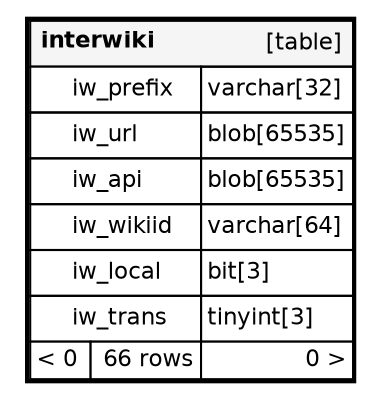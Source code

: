 // dot 2.40 on Linux 5.0.3-200.fc29.x86_64
// SchemaSpy rev Unknown
digraph "interwiki" {
  graph [
    rankdir="RL"
    bgcolor="#ffffff"
    nodesep="0.18"
    ranksep="0.46"
    fontname="Helvetica"
    fontsize="11"
    ration="compress"
  ];
  node [
    fontname="Helvetica"
    fontsize="11"
    shape="plaintext"
  ];
  edge [
    arrowsize="0.8"
  ];
  "interwiki" [
   label=<
    <TABLE BORDER="2" CELLBORDER="1" CELLSPACING="0" BGCOLOR="#ffffff">
      <TR><TD COLSPAN="4"  BGCOLOR="#f5f5f5"><TABLE BORDER="0" CELLSPACING="0"><TR><TD ALIGN="LEFT"><B>interwiki</B></TD><TD ALIGN="RIGHT">[table]</TD></TR></TABLE></TD></TR>
      <TR><TD PORT="iw_prefix" COLSPAN="2" BGCOLOR="#ffffff" ALIGN="LEFT"><TABLE BORDER="0" CELLSPACING="0" ALIGN="LEFT"><TR ALIGN="LEFT"><TD ALIGN="LEFT" FIXEDSIZE="TRUE" WIDTH="15" HEIGHT="16"></TD><TD ALIGN="LEFT" FIXEDSIZE="TRUE" WIDTH="61" HEIGHT="16">iw_prefix</TD></TR></TABLE></TD><TD PORT="iw_prefix.type" ALIGN="LEFT">varchar[32]</TD></TR>
      <TR><TD PORT="iw_url" COLSPAN="2" ALIGN="LEFT"><TABLE BORDER="0" CELLSPACING="0" ALIGN="LEFT"><TR ALIGN="LEFT"><TD ALIGN="LEFT" FIXEDSIZE="TRUE" WIDTH="15" HEIGHT="16"></TD><TD ALIGN="LEFT" FIXEDSIZE="TRUE" WIDTH="61" HEIGHT="16">iw_url</TD></TR></TABLE></TD><TD PORT="iw_url.type" ALIGN="LEFT">blob[65535]</TD></TR>
      <TR><TD PORT="iw_api" COLSPAN="2" ALIGN="LEFT"><TABLE BORDER="0" CELLSPACING="0" ALIGN="LEFT"><TR ALIGN="LEFT"><TD ALIGN="LEFT" FIXEDSIZE="TRUE" WIDTH="15" HEIGHT="16"></TD><TD ALIGN="LEFT" FIXEDSIZE="TRUE" WIDTH="61" HEIGHT="16">iw_api</TD></TR></TABLE></TD><TD PORT="iw_api.type" ALIGN="LEFT">blob[65535]</TD></TR>
      <TR><TD PORT="iw_wikiid" COLSPAN="2" ALIGN="LEFT"><TABLE BORDER="0" CELLSPACING="0" ALIGN="LEFT"><TR ALIGN="LEFT"><TD ALIGN="LEFT" FIXEDSIZE="TRUE" WIDTH="15" HEIGHT="16"></TD><TD ALIGN="LEFT" FIXEDSIZE="TRUE" WIDTH="61" HEIGHT="16">iw_wikiid</TD></TR></TABLE></TD><TD PORT="iw_wikiid.type" ALIGN="LEFT">varchar[64]</TD></TR>
      <TR><TD PORT="iw_local" COLSPAN="2" ALIGN="LEFT"><TABLE BORDER="0" CELLSPACING="0" ALIGN="LEFT"><TR ALIGN="LEFT"><TD ALIGN="LEFT" FIXEDSIZE="TRUE" WIDTH="15" HEIGHT="16"></TD><TD ALIGN="LEFT" FIXEDSIZE="TRUE" WIDTH="61" HEIGHT="16">iw_local</TD></TR></TABLE></TD><TD PORT="iw_local.type" ALIGN="LEFT">bit[3]</TD></TR>
      <TR><TD PORT="iw_trans" COLSPAN="2" ALIGN="LEFT"><TABLE BORDER="0" CELLSPACING="0" ALIGN="LEFT"><TR ALIGN="LEFT"><TD ALIGN="LEFT" FIXEDSIZE="TRUE" WIDTH="15" HEIGHT="16"></TD><TD ALIGN="LEFT" FIXEDSIZE="TRUE" WIDTH="61" HEIGHT="16">iw_trans</TD></TR></TABLE></TD><TD PORT="iw_trans.type" ALIGN="LEFT">tinyint[3]</TD></TR>
      <TR><TD ALIGN="LEFT" BGCOLOR="#ffffff">&lt; 0</TD><TD ALIGN="RIGHT" BGCOLOR="#ffffff">66 rows</TD><TD ALIGN="RIGHT" BGCOLOR="#ffffff">0 &gt;</TD></TR>
    </TABLE>>
    URL="tables/interwiki.html"
    tooltip="interwiki"
  ];
}
